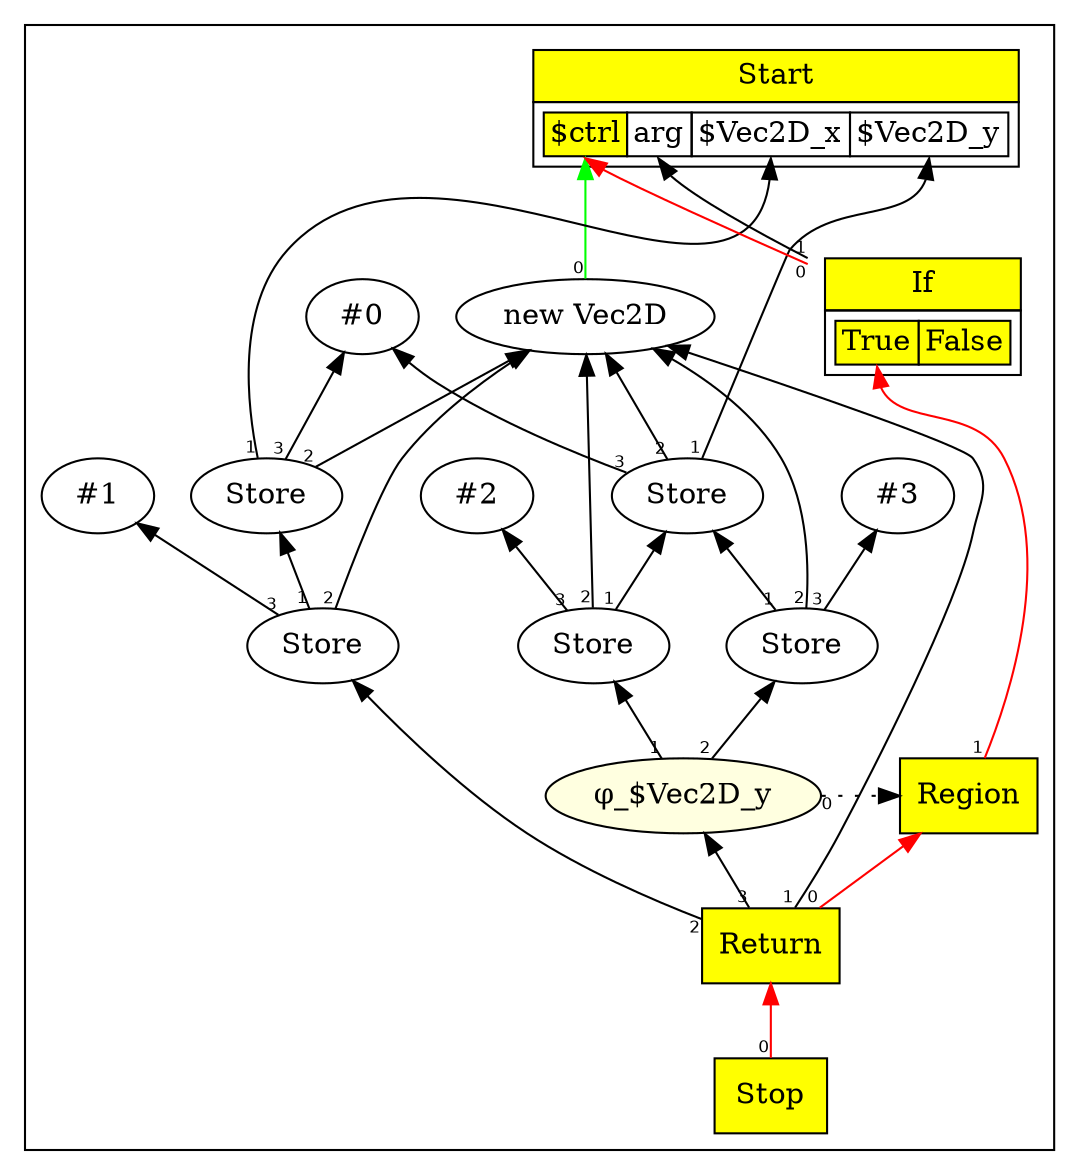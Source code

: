 digraph chapter10 {
/*
struct Vec2D { int x; int y; }

Vec2D v = new Vec2D;
v.x = 1;
if (arg)
    v.y = 2;
else
    v.y = 3;
return v;

*/
	rankdir=BT;
	ordering="in";
	concentrate="true";
	compound="true";
	subgraph cluster_Nodes {
		Start2 [ shape=plaintext label=<
			<TABLE BORDER="0" CELLBORDER="1" CELLSPACING="0" CELLPADDING="4">
			<TR><TD BGCOLOR="yellow">Start</TD></TR>
			<TR><TD>
				<TABLE BORDER="0" CELLBORDER="1" CELLSPACING="0">
				<TR><TD PORT="p0" BGCOLOR="yellow">$ctrl</TD><TD PORT="p1">arg</TD><TD PORT="p2">$Vec2D_x</TD><TD PORT="p3">$Vec2D_y</TD></TR>
				</TABLE>
			</TD></TR>
			</TABLE>>
		];
		Stop3 [ shape=box style=filled fillcolor=yellow label="Stop" ];
		New8 [ label="new Vec2D" ];
		Con_9 [ label="#0" ];
		Store10 [ label="Store" ];
		Store11 [ label="Store" ];
		Con_12 [ label="#1" ];
		Store13 [ label="Store" ];
		If14 [ shape=plaintext label=<
			<TABLE BORDER="0" CELLBORDER="1" CELLSPACING="0" CELLPADDING="4">
			<TR><TD BGCOLOR="yellow">If</TD></TR>
			<TR><TD>
				<TABLE BORDER="0" CELLBORDER="1" CELLSPACING="0">
				<TR><TD PORT="p0" BGCOLOR="yellow">True</TD><TD PORT="p1" BGCOLOR="yellow">False</TD></TR>
				</TABLE>
			</TD></TR>
			</TABLE>>
		];
		Con_18 [ label="#2" ];
		Store19 [ label="Store" ];
		Con_20 [ label="#3" ];
		Store21 [ label="Store" ];
		Region22 [ shape=box style=filled fillcolor=yellow label="Region" ];
		Phi_Vec2D_y23 [ style=filled fillcolor=lightyellow label="&phi;_$Vec2D_y" ];
		Return24 [ shape=box style=filled fillcolor=yellow label="Return" ];
		{ rank=same; Region22;Phi_Vec2D_y23;}
	}
	edge [ fontname=Helvetica, fontsize=8 ];
	Stop3 -> Return24[taillabel=0 color=red];
	New8 -> Start2:p0[taillabel=0 color=green];
	Store10 -> Start2:p2[taillabel=1];
	Store10 -> New8[taillabel=2];
	Store10 -> Con_9[taillabel=3];
	Store11 -> Start2:p3[taillabel=1];
	Store11 -> New8[taillabel=2];
	Store11 -> Con_9[taillabel=3];
	Store13 -> Store10[taillabel=1];
	Store13 -> New8[taillabel=2];
	Store13 -> Con_12[taillabel=3];
	If14 -> Start2:p0[taillabel=0 color=red];
	If14 -> Start2:p1[taillabel=1];
	Store19 -> Store11[taillabel=1];
	Store19 -> New8[taillabel=2];
	Store19 -> Con_18[taillabel=3];
	Store21 -> Store11[taillabel=1];
	Store21 -> New8[taillabel=2];
	Store21 -> Con_20[taillabel=3];
	Region22 -> If14:p0[taillabel=1 color=red];
	Region22 -> If14:p1[taillabel=2 color=red];
	Phi_Vec2D_y23 -> Region22 [style=dotted taillabel=0];
	Phi_Vec2D_y23 -> Store19[taillabel=1];
	Phi_Vec2D_y23 -> Store21[taillabel=2 constraint=false];
	Return24 -> Region22[taillabel=0 color=red];
	Return24 -> New8[taillabel=1];
	Return24 -> Store13[taillabel=2];
	Return24 -> Phi_Vec2D_y23[taillabel=3];
}
